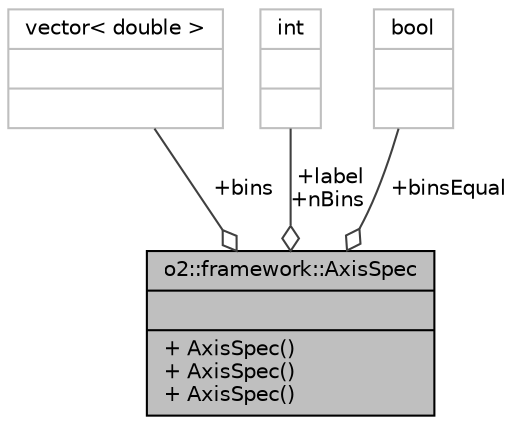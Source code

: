 digraph "o2::framework::AxisSpec"
{
 // INTERACTIVE_SVG=YES
  bgcolor="transparent";
  edge [fontname="Helvetica",fontsize="10",labelfontname="Helvetica",labelfontsize="10"];
  node [fontname="Helvetica",fontsize="10",shape=record];
  Node1 [label="{o2::framework::AxisSpec\n||+ AxisSpec()\l+ AxisSpec()\l+ AxisSpec()\l}",height=0.2,width=0.4,color="black", fillcolor="grey75", style="filled", fontcolor="black"];
  Node2 -> Node1 [color="grey25",fontsize="10",style="solid",label=" +bins" ,arrowhead="odiamond",fontname="Helvetica"];
  Node2 [label="{vector\< double \>\n||}",height=0.2,width=0.4,color="grey75"];
  Node3 -> Node1 [color="grey25",fontsize="10",style="solid",label=" +label\n+nBins" ,arrowhead="odiamond",fontname="Helvetica"];
  Node3 [label="{int\n||}",height=0.2,width=0.4,color="grey75"];
  Node4 -> Node1 [color="grey25",fontsize="10",style="solid",label=" +binsEqual" ,arrowhead="odiamond",fontname="Helvetica"];
  Node4 [label="{bool\n||}",height=0.2,width=0.4,color="grey75"];
}
